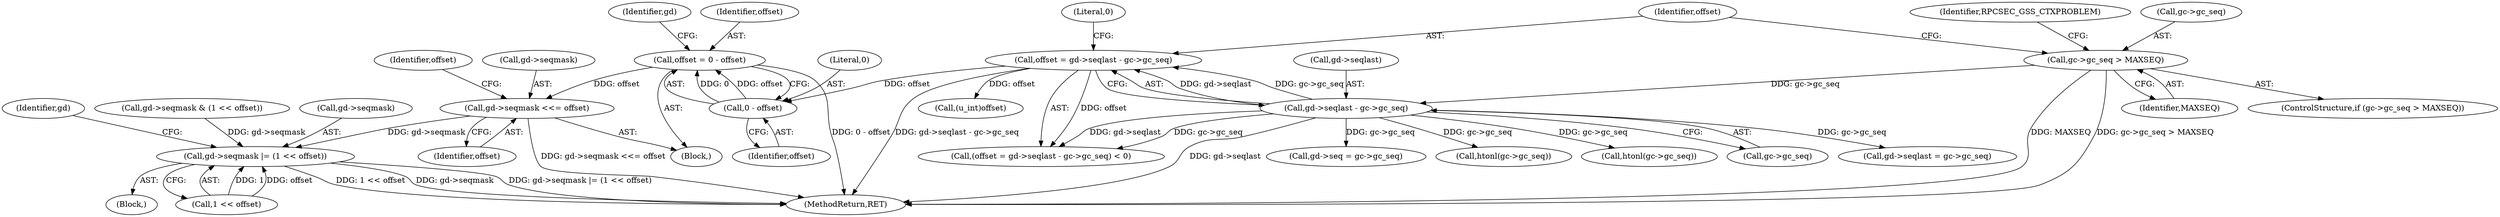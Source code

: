 digraph "0_krb5_5bb8a6b9c9eb8dd22bc9526751610aaa255ead9c@pointer" {
"1000355" [label="(Call,gd->seqmask <<= offset)"];
"1000350" [label="(Call,offset = 0 - offset)"];
"1000352" [label="(Call,0 - offset)"];
"1000332" [label="(Call,offset = gd->seqlast - gc->gc_seq)"];
"1000334" [label="(Call,gd->seqlast - gc->gc_seq)"];
"1000323" [label="(Call,gc->gc_seq > MAXSEQ)"];
"1000394" [label="(Call,gd->seqmask |= (1 << offset))"];
"1000327" [label="(Identifier,MAXSEQ)"];
"1000387" [label="(Call,gd->seq = gc->gc_seq)"];
"1000355" [label="(Call,gd->seqmask <<= offset)"];
"1000321" [label="(Block,)"];
"1000334" [label="(Call,gd->seqlast - gc->gc_seq)"];
"1000335" [label="(Call,gd->seqlast)"];
"1000367" [label="(Call,(u_int)offset)"];
"1000331" [label="(Call,(offset = gd->seqlast - gc->gc_seq) < 0)"];
"1000398" [label="(Call,1 << offset)"];
"1000332" [label="(Call,offset = gd->seqlast - gc->gc_seq)"];
"1000545" [label="(Call,htonl(gc->gc_seq))"];
"1000373" [label="(Call,gd->seqmask & (1 << offset))"];
"1000323" [label="(Call,gc->gc_seq > MAXSEQ)"];
"1000359" [label="(Identifier,offset)"];
"1000353" [label="(Literal,0)"];
"1000354" [label="(Identifier,offset)"];
"1000342" [label="(Block,)"];
"1000341" [label="(Literal,0)"];
"1000632" [label="(MethodReturn,RET)"];
"1000573" [label="(Call,htonl(gc->gc_seq))"];
"1000322" [label="(ControlStructure,if (gc->gc_seq > MAXSEQ))"];
"1000329" [label="(Identifier,RPCSEC_GSS_CTXPROBLEM)"];
"1000350" [label="(Call,offset = 0 - offset)"];
"1000338" [label="(Call,gc->gc_seq)"];
"1000343" [label="(Call,gd->seqlast = gc->gc_seq)"];
"1000357" [label="(Identifier,gd)"];
"1000333" [label="(Identifier,offset)"];
"1000361" [label="(Identifier,offset)"];
"1000356" [label="(Call,gd->seqmask)"];
"1000394" [label="(Call,gd->seqmask |= (1 << offset))"];
"1000395" [label="(Call,gd->seqmask)"];
"1000352" [label="(Call,0 - offset)"];
"1000403" [label="(Identifier,gd)"];
"1000351" [label="(Identifier,offset)"];
"1000324" [label="(Call,gc->gc_seq)"];
"1000355" -> "1000342"  [label="AST: "];
"1000355" -> "1000359"  [label="CFG: "];
"1000356" -> "1000355"  [label="AST: "];
"1000359" -> "1000355"  [label="AST: "];
"1000361" -> "1000355"  [label="CFG: "];
"1000355" -> "1000632"  [label="DDG: gd->seqmask <<= offset"];
"1000350" -> "1000355"  [label="DDG: offset"];
"1000355" -> "1000394"  [label="DDG: gd->seqmask"];
"1000350" -> "1000342"  [label="AST: "];
"1000350" -> "1000352"  [label="CFG: "];
"1000351" -> "1000350"  [label="AST: "];
"1000352" -> "1000350"  [label="AST: "];
"1000357" -> "1000350"  [label="CFG: "];
"1000350" -> "1000632"  [label="DDG: 0 - offset"];
"1000352" -> "1000350"  [label="DDG: 0"];
"1000352" -> "1000350"  [label="DDG: offset"];
"1000352" -> "1000354"  [label="CFG: "];
"1000353" -> "1000352"  [label="AST: "];
"1000354" -> "1000352"  [label="AST: "];
"1000332" -> "1000352"  [label="DDG: offset"];
"1000332" -> "1000331"  [label="AST: "];
"1000332" -> "1000334"  [label="CFG: "];
"1000333" -> "1000332"  [label="AST: "];
"1000334" -> "1000332"  [label="AST: "];
"1000341" -> "1000332"  [label="CFG: "];
"1000332" -> "1000632"  [label="DDG: gd->seqlast - gc->gc_seq"];
"1000332" -> "1000331"  [label="DDG: offset"];
"1000334" -> "1000332"  [label="DDG: gd->seqlast"];
"1000334" -> "1000332"  [label="DDG: gc->gc_seq"];
"1000332" -> "1000367"  [label="DDG: offset"];
"1000334" -> "1000338"  [label="CFG: "];
"1000335" -> "1000334"  [label="AST: "];
"1000338" -> "1000334"  [label="AST: "];
"1000334" -> "1000632"  [label="DDG: gd->seqlast"];
"1000334" -> "1000331"  [label="DDG: gd->seqlast"];
"1000334" -> "1000331"  [label="DDG: gc->gc_seq"];
"1000323" -> "1000334"  [label="DDG: gc->gc_seq"];
"1000334" -> "1000343"  [label="DDG: gc->gc_seq"];
"1000334" -> "1000387"  [label="DDG: gc->gc_seq"];
"1000334" -> "1000545"  [label="DDG: gc->gc_seq"];
"1000334" -> "1000573"  [label="DDG: gc->gc_seq"];
"1000323" -> "1000322"  [label="AST: "];
"1000323" -> "1000327"  [label="CFG: "];
"1000324" -> "1000323"  [label="AST: "];
"1000327" -> "1000323"  [label="AST: "];
"1000329" -> "1000323"  [label="CFG: "];
"1000333" -> "1000323"  [label="CFG: "];
"1000323" -> "1000632"  [label="DDG: gc->gc_seq > MAXSEQ"];
"1000323" -> "1000632"  [label="DDG: MAXSEQ"];
"1000394" -> "1000321"  [label="AST: "];
"1000394" -> "1000398"  [label="CFG: "];
"1000395" -> "1000394"  [label="AST: "];
"1000398" -> "1000394"  [label="AST: "];
"1000403" -> "1000394"  [label="CFG: "];
"1000394" -> "1000632"  [label="DDG: gd->seqmask |= (1 << offset)"];
"1000394" -> "1000632"  [label="DDG: 1 << offset"];
"1000394" -> "1000632"  [label="DDG: gd->seqmask"];
"1000373" -> "1000394"  [label="DDG: gd->seqmask"];
"1000398" -> "1000394"  [label="DDG: 1"];
"1000398" -> "1000394"  [label="DDG: offset"];
}
